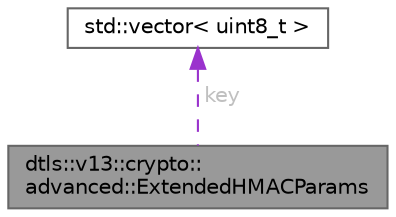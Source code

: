 digraph "dtls::v13::crypto::advanced::ExtendedHMACParams"
{
 // LATEX_PDF_SIZE
  bgcolor="transparent";
  edge [fontname=Helvetica,fontsize=10,labelfontname=Helvetica,labelfontsize=10];
  node [fontname=Helvetica,fontsize=10,shape=box,height=0.2,width=0.4];
  Node1 [id="Node000001",label="dtls::v13::crypto::\ladvanced::ExtendedHMACParams",height=0.2,width=0.4,color="gray40", fillcolor="grey60", style="filled", fontcolor="black",tooltip="Extended HMAC parameters."];
  Node2 -> Node1 [id="edge1_Node000001_Node000002",dir="back",color="darkorchid3",style="dashed",tooltip=" ",label=" key",fontcolor="grey" ];
  Node2 [id="Node000002",label="std::vector\< uint8_t \>",height=0.2,width=0.4,color="gray40", fillcolor="white", style="filled",tooltip=" "];
}
